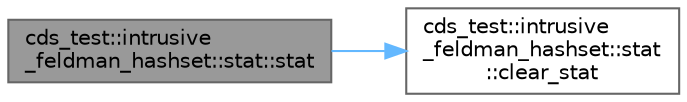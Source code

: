 digraph "cds_test::intrusive_feldman_hashset::stat::stat"
{
 // LATEX_PDF_SIZE
  bgcolor="transparent";
  edge [fontname=Helvetica,fontsize=10,labelfontname=Helvetica,labelfontsize=10];
  node [fontname=Helvetica,fontsize=10,shape=box,height=0.2,width=0.4];
  rankdir="LR";
  Node1 [id="Node000001",label="cds_test::intrusive\l_feldman_hashset::stat::stat",height=0.2,width=0.4,color="gray40", fillcolor="grey60", style="filled", fontcolor="black",tooltip=" "];
  Node1 -> Node2 [id="edge2_Node000001_Node000002",color="steelblue1",style="solid",tooltip=" "];
  Node2 [id="Node000002",label="cds_test::intrusive\l_feldman_hashset::stat\l::clear_stat",height=0.2,width=0.4,color="grey40", fillcolor="white", style="filled",URL="$structcds__test_1_1intrusive__feldman__hashset_1_1stat.html#afc4b224b6a4ef9c70bd35cebeb5e8d88",tooltip=" "];
}
